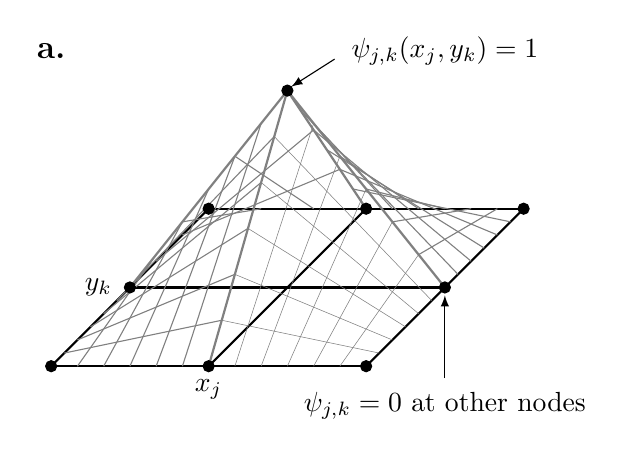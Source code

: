 \begin{tikzpicture}[scale=0.5]

  % strong grid around elements
  \draw[thick] (0,0) -- (8,0);
  \draw[thick] (2,2) -- (10,2);
  \draw[thick] (4,4) -- (12,4);
  \draw[thick] (0,0) -- (4,4);
  \draw[thick] (4,0) -- (8,4);
  \draw[thick] (8,0) -- (12,4);

  \def\ytop{7};

  % tent lines
  \draw[gray,thick] (6,\ytop) -- (4,0);
  \draw[gray,thick] (6,\ytop) -- (2,2);
  \draw[gray,thick] (6,\ytop) -- (10,2);
  \draw[gray,thick] (6,\ytop) -- (8,4);

  \def\dx{(10.0-6.0)/6};
  \def\dy{(2.0-\ytop)/6};
  \foreach \jj in {1,...,5}
  {
       \draw[gray,very thin] ({6+\jj*\dx},{\ytop+\jj*\dy}) -- ({4+(4/6)*\jj},0.0);
  }

  \def\dx{(4.0-6.0)/6};
  \def\dy{(0.0-\ytop)/6};
  \foreach \jj in {1,...,5}
  {
       \draw[gray,very thin] ({6+\jj*\dx},{\ytop+\jj*\dy}) -- ({10-(2/6)*\jj},{2-(2/6)*\jj});
  }

  \def\dx{(2.0-6.0)/6};
  \def\dy{(2.0-\ytop)/6};
  \foreach \jj in {1,...,5}
  {
       \draw[gray,thin] ({6+\jj*\dx},{\ytop+\jj*\dy}) -- ({4-(4/6)*\jj},0.0);
  }

  \def\dx{(4.0-6.0)/6};
  \def\dy{(0.0-\ytop)/6};
  \foreach \jj in {1,...,5}
  {
       \draw[gray,thin] ({6+\jj*\dx},{\ytop+\jj*\dy}) -- ({2-(2/6)*\jj},{2-(2/6)*\jj});
  }

  \def\dx{(10.0-6.0)/6};
  \def\dy{(2.0-\ytop)/6};
  \foreach \jj in {1,...,5}
  {
       \draw[gray,thin] ({6+\jj*\dx},{\ytop+\jj*\dy}) -- ({8+(4/6)*\jj},4.0);
  }

  \def\dx{(8.0-6.0)/6};
  \def\dy{(4.0-\ytop)/6};
  \foreach \jj in {1,...,5}
  {
       \draw[gray,thin] ({6+\jj*\dx},{\ytop+\jj*\dy}) -- ({10+(2/6)*\jj},{2+(2/6)*\jj});
  }

  \def\dx{(2.0-6.0)/3};
  \def\dy{(2.0-\ytop)/3};
  \foreach \jj in {1,...,2}  % reduce clutter
  {
       \draw[gray,thin] ({6+\jj*\dx},{\ytop+\jj*\dy}) -- ({8-(4/3)*\jj},4.0);
  }

  \def\dx{(8.0-6.0)/3};
  \def\dy{(4.0-\ytop)/3};
  \foreach \jj in {1,...,2}
  {
       \draw[gray,thin] ({6+\jj*\dx},{\ytop+\jj*\dy}) -- ({2+(2/3)*\jj},{2+(2/3)*\jj});
  }

  % nodes in base plane
  \filldraw (0,0) circle (4pt);
  \filldraw (4,0) circle (4pt);
  \filldraw (8,0) circle (4pt);
  \filldraw (2,2) circle (4pt);
  %\filldraw (6,2) circle (4pt);   % (x_j,y_k) is at (6,2)
  \filldraw (10,2) circle (4pt);
  \filldraw (4,4) circle (4pt);
  \filldraw (8,4) circle (4pt);
  \filldraw (12,4) circle (4pt);

  % node at tent top
  \filldraw (6,\ytop) circle (4pt);

  % annotate
  \draw (10,\ytop+1.0) node {$\psi_{j,k}(x_j,y_k)=1$};
  \draw[-latex] (7.2,\ytop+0.8) -- (6.1,\ytop+0.1);
  \draw (10,-1.0) node {$\psi_{j,k}=0$ at other nodes};
  \draw[-latex] (10,-0.3) -- (10,1.8);

  % label center point
  \draw (4,-0.6) node {$x_j$};
  \draw (1.2,2) node {$y_k$};

  % label as "a"
  \tikzstyle{fontbf} = [font=\bf]
  \draw (0,8) node[fontbf] {{\large a.}};

\end{tikzpicture}
